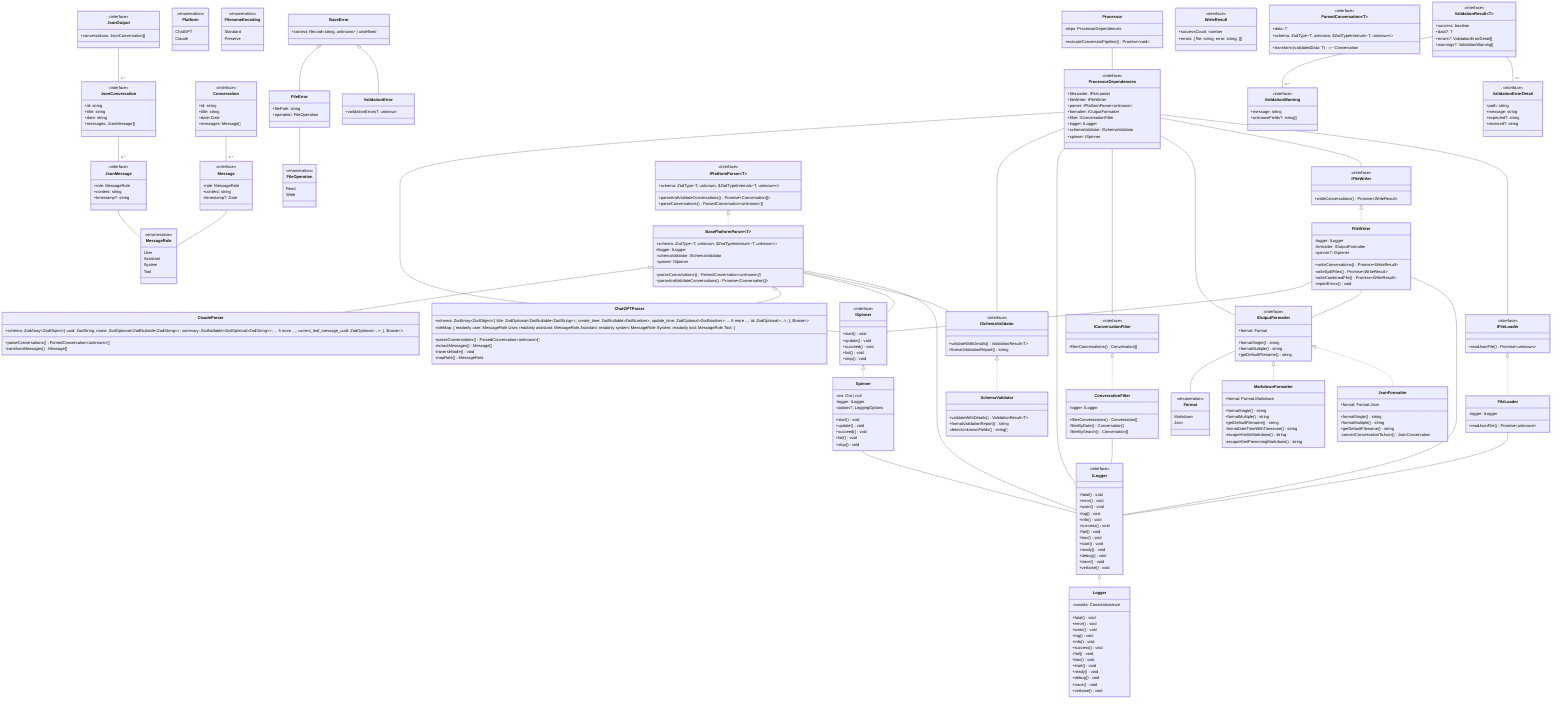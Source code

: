 classDiagram
direction TB

class ProcessorDependencies {
            <<interface>>
            +fileLoader: IFileLoader
+fileWriter: IFileWriter
+parser: IPlatformParser~unknown~
+formatter: IOutputFormatter
+filter: IConversationFilter
+logger: ILogger
+schemaValidator: ISchemaValidator
+spinner: ISpinner
            
        }
ProcessorDependencies  --  IFileLoader
ProcessorDependencies  --  IFileWriter
ProcessorDependencies  --  IOutputFormatter
ProcessorDependencies  --  IConversationFilter
ProcessorDependencies  --  ILogger
ProcessorDependencies  --  ISchemaValidator
ProcessorDependencies  --  ISpinner
class Processor{
            -deps: ProcessorDependencies
            +executeConversionPipeline() Promise~void~
        }
Processor  --  ProcessorDependencies
class Platform {
        <<enumeration>>
        ChatGPT
Claude
      }
class Format {
        <<enumeration>>
        Markdown
Json
      }
class FilenameEncoding {
        <<enumeration>>
        Standard
Preserve
      }
class Conversation {
            <<interface>>
            +id: string
+title: string
+date: Date
+messages: Message[]
            
        }
class Message {
            <<interface>>
            +role: MessageRole
+content: string
+timestamp?: Date
            
        }
class MessageRole {
        <<enumeration>>
        User
Assistant
System
Tool
      }
Conversation  -- "0..*" Message
Message  --  MessageRole
class BaseError{
            +context: Record~string, unknown~ | undefined
            
        }
class ValidationError{
            +validationErrors?: unknown
            
        }
class FileError{
            +filePath: string
+operation: FileOperation
            
        }
class FileOperation {
        <<enumeration>>
        Read
Write
      }
BaseError<|--ValidationError
BaseError<|--FileError
FileError  --  FileOperation
class ConversationFilter{
            -logger: ILogger
            +filterConversations() Conversation[]
-filterByDate() Conversation[]
-filterBySearch() Conversation[]
        }
IConversationFilter<|..ConversationFilter
ConversationFilter  --  ILogger
class JsonFormatter{
            +format: Format.Json
            +formatSingle() string
+formatMultiple() string
+getDefaultFilename() string
-convertConversationToJson() JsonConversation
        }
class JsonOutput {
            <<interface>>
            +conversations: JsonConversation[]
            
        }
class JsonConversation {
            <<interface>>
            +id: string
+title: string
+date: string
+messages: JsonMessage[]
            
        }
class JsonMessage {
            <<interface>>
            +role: MessageRole
+content: string
+timestamp?: string
            
        }
IOutputFormatter<|..JsonFormatter
JsonOutput  -- "0..*" JsonConversation
JsonConversation  -- "0..*" JsonMessage
JsonMessage  --  MessageRole
class MarkdownFormatter{
            +format: Format.Markdown
            +formatSingle() string
+formatMultiple() string
+getDefaultFilename() string
-formatDateTimeWithTimezone() string
-escapeHtmlInMarkdown() string
-escapeHtmlPreservingMarkdown() string
        }
IOutputFormatter<|..MarkdownFormatter
class FileLoader{
            -logger: ILogger
            +readJsonFile() Promise~unknown~
        }
IFileLoader<|..FileLoader
FileLoader  --  ILogger
class FileWriter{
            -logger: ILogger
-formatter: IOutputFormatter
-spinner?: ISpinner
            +writeConversations() Promise~WriteResult~
-writeSplitFiles() Promise~WriteResult~
-writeCombinedFile() Promise~WriteResult~
-reportErrors() void
        }
IFileWriter<|..FileWriter
FileWriter  --  ILogger
FileWriter  --  IOutputFormatter
FileWriter  --  ISpinner
class Logger{
            -consola: ConsolaInstance
            +fatal() void
+error() void
+warn() void
+log() void
+info() void
+success() void
+fail() void
+box() void
+start() void
+ready() void
+debug() void
+trace() void
+verbose() void
        }
ILogger<|..Logger
class BasePlatformParser~T~{
            +schema: ZodType~T, unknown, $ZodTypeInternals~T, unknown~~*
#logger: ILogger
-schemaValidator: ISchemaValidator
-spinner: ISpinner
            +parseConversations() ParsedConversation~unknown~[]*
+parseAndValidateConversations() Promise~Conversation[]~
        }
IPlatformParser~T~<|..BasePlatformParser~T~
BasePlatformParser~T~  --  ILogger
BasePlatformParser~T~  --  ISchemaValidator
BasePlatformParser~T~  --  ISpinner
class Spinner{
            -ora: Ora | null
-logger: ILogger
-options?: LoggingOptions
            +start() void
+update() void
+succeed() void
+fail() void
+stop() void
        }
ISpinner<|..Spinner
Spinner  --  ILogger
class SchemaValidator{
            
            +validateWithDetails() ValidationResult~T~
+formatValidationReport() string
-detectUnknownFields() string[]
        }
ISchemaValidator<|..SchemaValidator
class IConversationFilter {
            <<interface>>
            
            +filterConversations() Conversation[]
        }
class IFileLoader {
            <<interface>>
            
            +readJsonFile() Promise~unknown~
        }
class WriteResult {
            <<interface>>
            +successCount: number
+errors: #123; file: string; error: string; #125;[]
            
        }
class IFileWriter {
            <<interface>>
            
            +writeConversations() Promise~WriteResult~
        }
class ILogger {
            <<interface>>
            
            +fatal() void
+error() void
+warn() void
+log() void
+info() void
+success() void
+fail() void
+box() void
+start() void
+ready() void
+debug() void
+trace() void
+verbose() void
        }
class IOutputFormatter {
            <<interface>>
            +format: Format
            +formatSingle() string
+formatMultiple() string
+getDefaultFilename() string
        }
IOutputFormatter  --  Format
class IPlatformParser~T~ {
            <<interface>>
            +schema: ZodType~T, unknown, $ZodTypeInternals~T, unknown~~
            +parseAndValidateConversations() Promise~Conversation[]~
+parseConversations() ParsedConversation~unknown~[]
        }
class ParsedConversation~T~ {
            <<interface>>
            +data: T
+schema: ZodType~T, unknown, $ZodTypeInternals~T, unknown~~
+transform: (validatedData: T) =~ Conversation
            
        }
class ISchemaValidator {
            <<interface>>
            
            +validateWithDetails() ValidationResult~T~
+formatValidationReport() string
        }
class ValidationResult~T~ {
            <<interface>>
            +success: boolean
+data?: T
+errors?: ValidationErrorDetail[]
+warnings?: ValidationWarning[]
            
        }
class ValidationErrorDetail {
            <<interface>>
            +path: string
+message: string
+expected?: string
+received?: string
            
        }
class ValidationWarning {
            <<interface>>
            +message: string
+unknownFields?: string[]
            
        }
ValidationResult~T~  -- "0..*" ValidationErrorDetail
ValidationResult~T~  -- "0..*" ValidationWarning
class ISpinner {
            <<interface>>
            
            +start() void
+update() void
+succeed() void
+fail() void
+stop() void
        }
class ChatGPTParser{
            +schema: ZodArray~ZodObject~#123; title: ZodOptional~ZodNullable~ZodString~~; create_time: ZodNullable~ZodNumber~; update_time: ZodOptional~ZodNumber~; ... 6 more ...; id: ZodOptional~...~; #125;, $loose~~
-roleMap: #123; readonly user: MessageRole.User; readonly assistant: MessageRole.Assistant; readonly system: MessageRole.System; readonly tool: MessageRole.Tool; #125;
            +parseConversations() ParsedConversation~unknown~[]
-extractMessages() Message[]
-traverseNode() void
-mapRole() MessageRole
        }
BasePlatformParser~T~<|--ChatGPTParser
class ClaudeParser{
            +schema: ZodArray~ZodObject~#123; uuid: ZodString; name: ZodOptional~ZodNullable~ZodString~~; summary: ZodNullable~ZodOptional~ZodString~~; ... 5 more ...; current_leaf_message_uuid: ZodOptional~...~; #125;, $loose~~
            +parseConversations() ParsedConversation~unknown~[]
-transformMessages() Message[]
        }
BasePlatformParser~T~<|--ClaudeParser